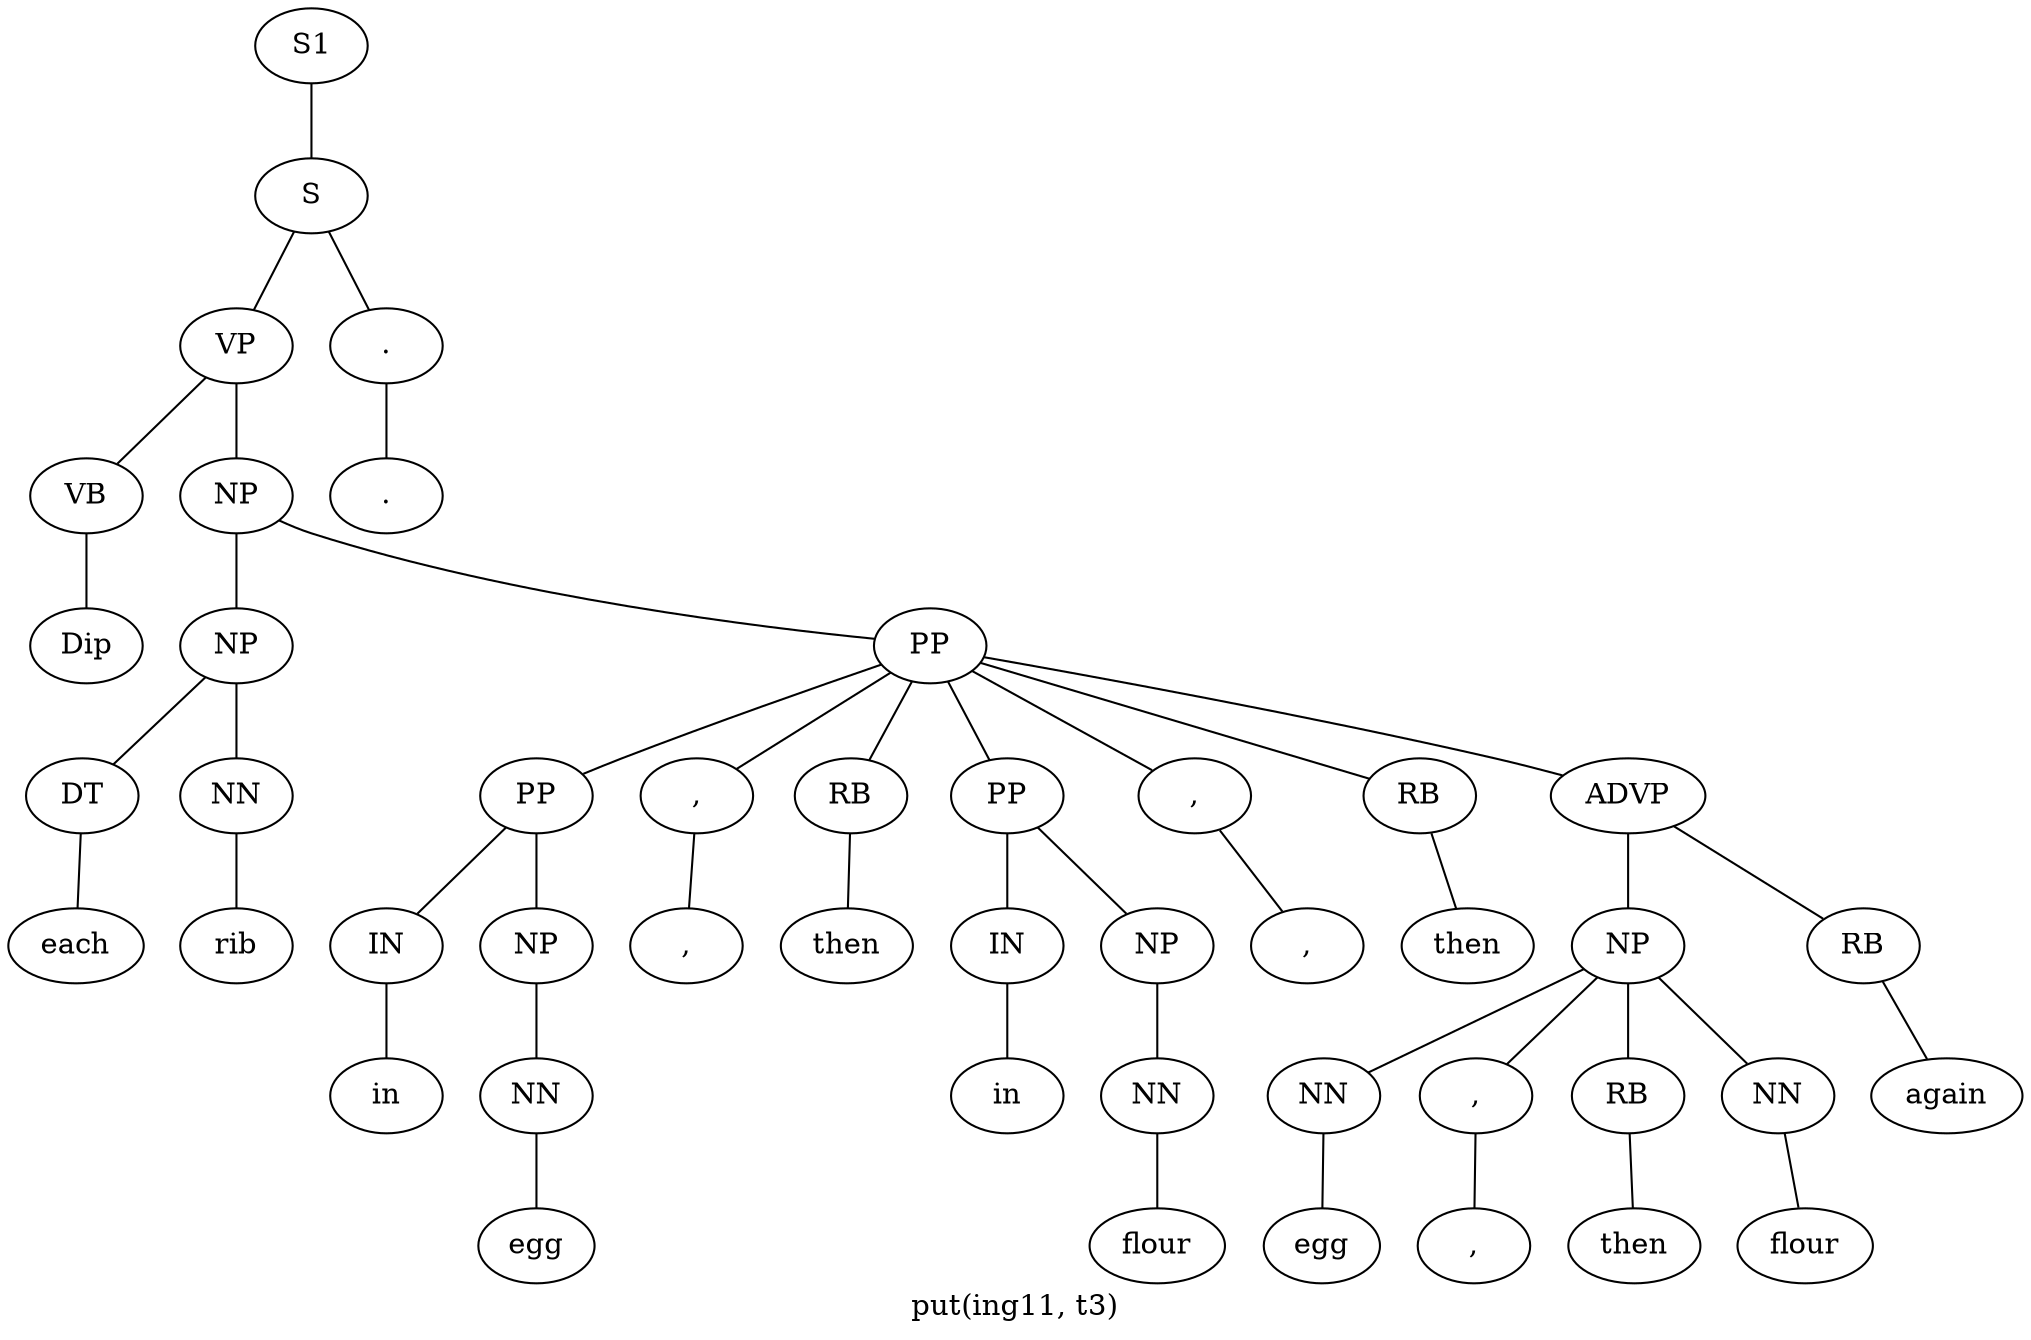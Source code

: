 graph SyntaxGraph {
	label = "put(ing11, t3)";
	Node0 [label="S1"];
	Node1 [label="S"];
	Node2 [label="VP"];
	Node3 [label="VB"];
	Node4 [label="Dip"];
	Node5 [label="NP"];
	Node6 [label="NP"];
	Node7 [label="DT"];
	Node8 [label="each"];
	Node9 [label="NN"];
	Node10 [label="rib"];
	Node11 [label="PP"];
	Node12 [label="PP"];
	Node13 [label="IN"];
	Node14 [label="in"];
	Node15 [label="NP"];
	Node16 [label="NN"];
	Node17 [label="egg"];
	Node18 [label=","];
	Node19 [label=","];
	Node20 [label="RB"];
	Node21 [label="then"];
	Node22 [label="PP"];
	Node23 [label="IN"];
	Node24 [label="in"];
	Node25 [label="NP"];
	Node26 [label="NN"];
	Node27 [label="flour"];
	Node28 [label=","];
	Node29 [label=","];
	Node30 [label="RB"];
	Node31 [label="then"];
	Node32 [label="ADVP"];
	Node33 [label="NP"];
	Node34 [label="NN"];
	Node35 [label="egg"];
	Node36 [label=","];
	Node37 [label=","];
	Node38 [label="RB"];
	Node39 [label="then"];
	Node40 [label="NN"];
	Node41 [label="flour"];
	Node42 [label="RB"];
	Node43 [label="again"];
	Node44 [label="."];
	Node45 [label="."];

	Node0 -- Node1;
	Node1 -- Node2;
	Node1 -- Node44;
	Node2 -- Node3;
	Node2 -- Node5;
	Node3 -- Node4;
	Node5 -- Node6;
	Node5 -- Node11;
	Node6 -- Node7;
	Node6 -- Node9;
	Node7 -- Node8;
	Node9 -- Node10;
	Node11 -- Node12;
	Node11 -- Node18;
	Node11 -- Node20;
	Node11 -- Node22;
	Node11 -- Node28;
	Node11 -- Node30;
	Node11 -- Node32;
	Node12 -- Node13;
	Node12 -- Node15;
	Node13 -- Node14;
	Node15 -- Node16;
	Node16 -- Node17;
	Node18 -- Node19;
	Node20 -- Node21;
	Node22 -- Node23;
	Node22 -- Node25;
	Node23 -- Node24;
	Node25 -- Node26;
	Node26 -- Node27;
	Node28 -- Node29;
	Node30 -- Node31;
	Node32 -- Node33;
	Node32 -- Node42;
	Node33 -- Node34;
	Node33 -- Node36;
	Node33 -- Node38;
	Node33 -- Node40;
	Node34 -- Node35;
	Node36 -- Node37;
	Node38 -- Node39;
	Node40 -- Node41;
	Node42 -- Node43;
	Node44 -- Node45;
}